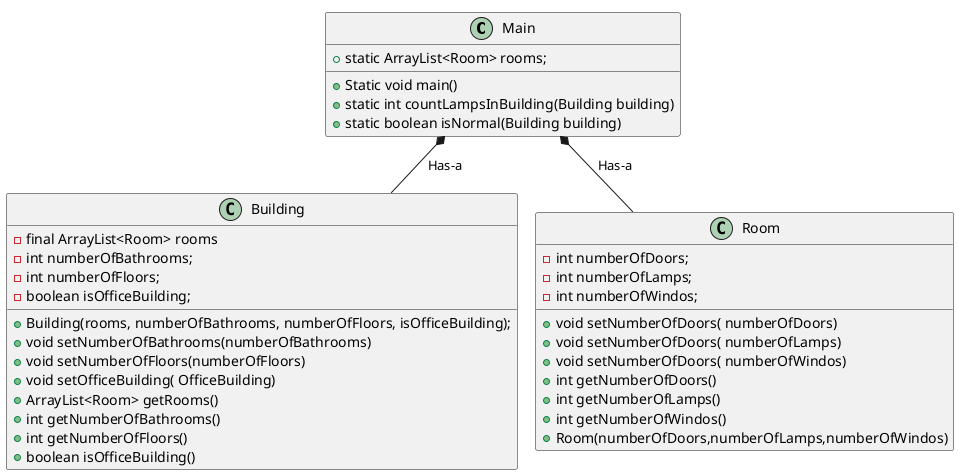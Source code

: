 @startuml
!pragma layout smetana
'https://plantuml.com/object-diagram

class Main
class Building
class Room

Main : + static ArrayList<Room> rooms;

Main : + Static void main()
Main : + static int countLampsInBuilding(Building building)
Main : + static boolean isNormal(Building building)

Room : - int numberOfDoors;
Room : - int numberOfLamps;
Room : - int numberOfWindos;
Room : + void setNumberOfDoors( numberOfDoors)
Room : + void setNumberOfDoors( numberOfLamps)
Room : + void setNumberOfDoors( numberOfWindos)
Room : + int getNumberOfDoors()
Room : + int getNumberOfLamps()
Room : + int getNumberOfWindos()
Room : + Room(numberOfDoors,numberOfLamps,numberOfWindos)

Building : - final ArrayList<Room> rooms
Building : - int numberOfBathrooms;
Building : - int numberOfFloors;
Building : - boolean isOfficeBuilding;
Building : + Building(rooms, numberOfBathrooms, numberOfFloors, isOfficeBuilding);
Building : + void setNumberOfBathrooms(numberOfBathrooms)
Building : + void setNumberOfFloors(numberOfFloors)
Building : + void setOfficeBuilding( OfficeBuilding)
Building : + ArrayList<Room> getRooms()
Building : + int getNumberOfBathrooms()
Building : + int getNumberOfFloors()
Building : + boolean isOfficeBuilding()

Main *-- Building : Has-a
Main *-- Room : Has-a



@enduml
